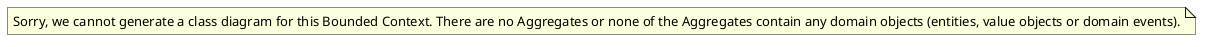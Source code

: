 @startuml

skinparam componentStyle uml2

note "Sorry, we cannot generate a class diagram for this Bounded Context. There are no Aggregates or none of the Aggregates contain any domain objects (entities, value objects or domain events)." as EmptyDiagramError


@enduml
